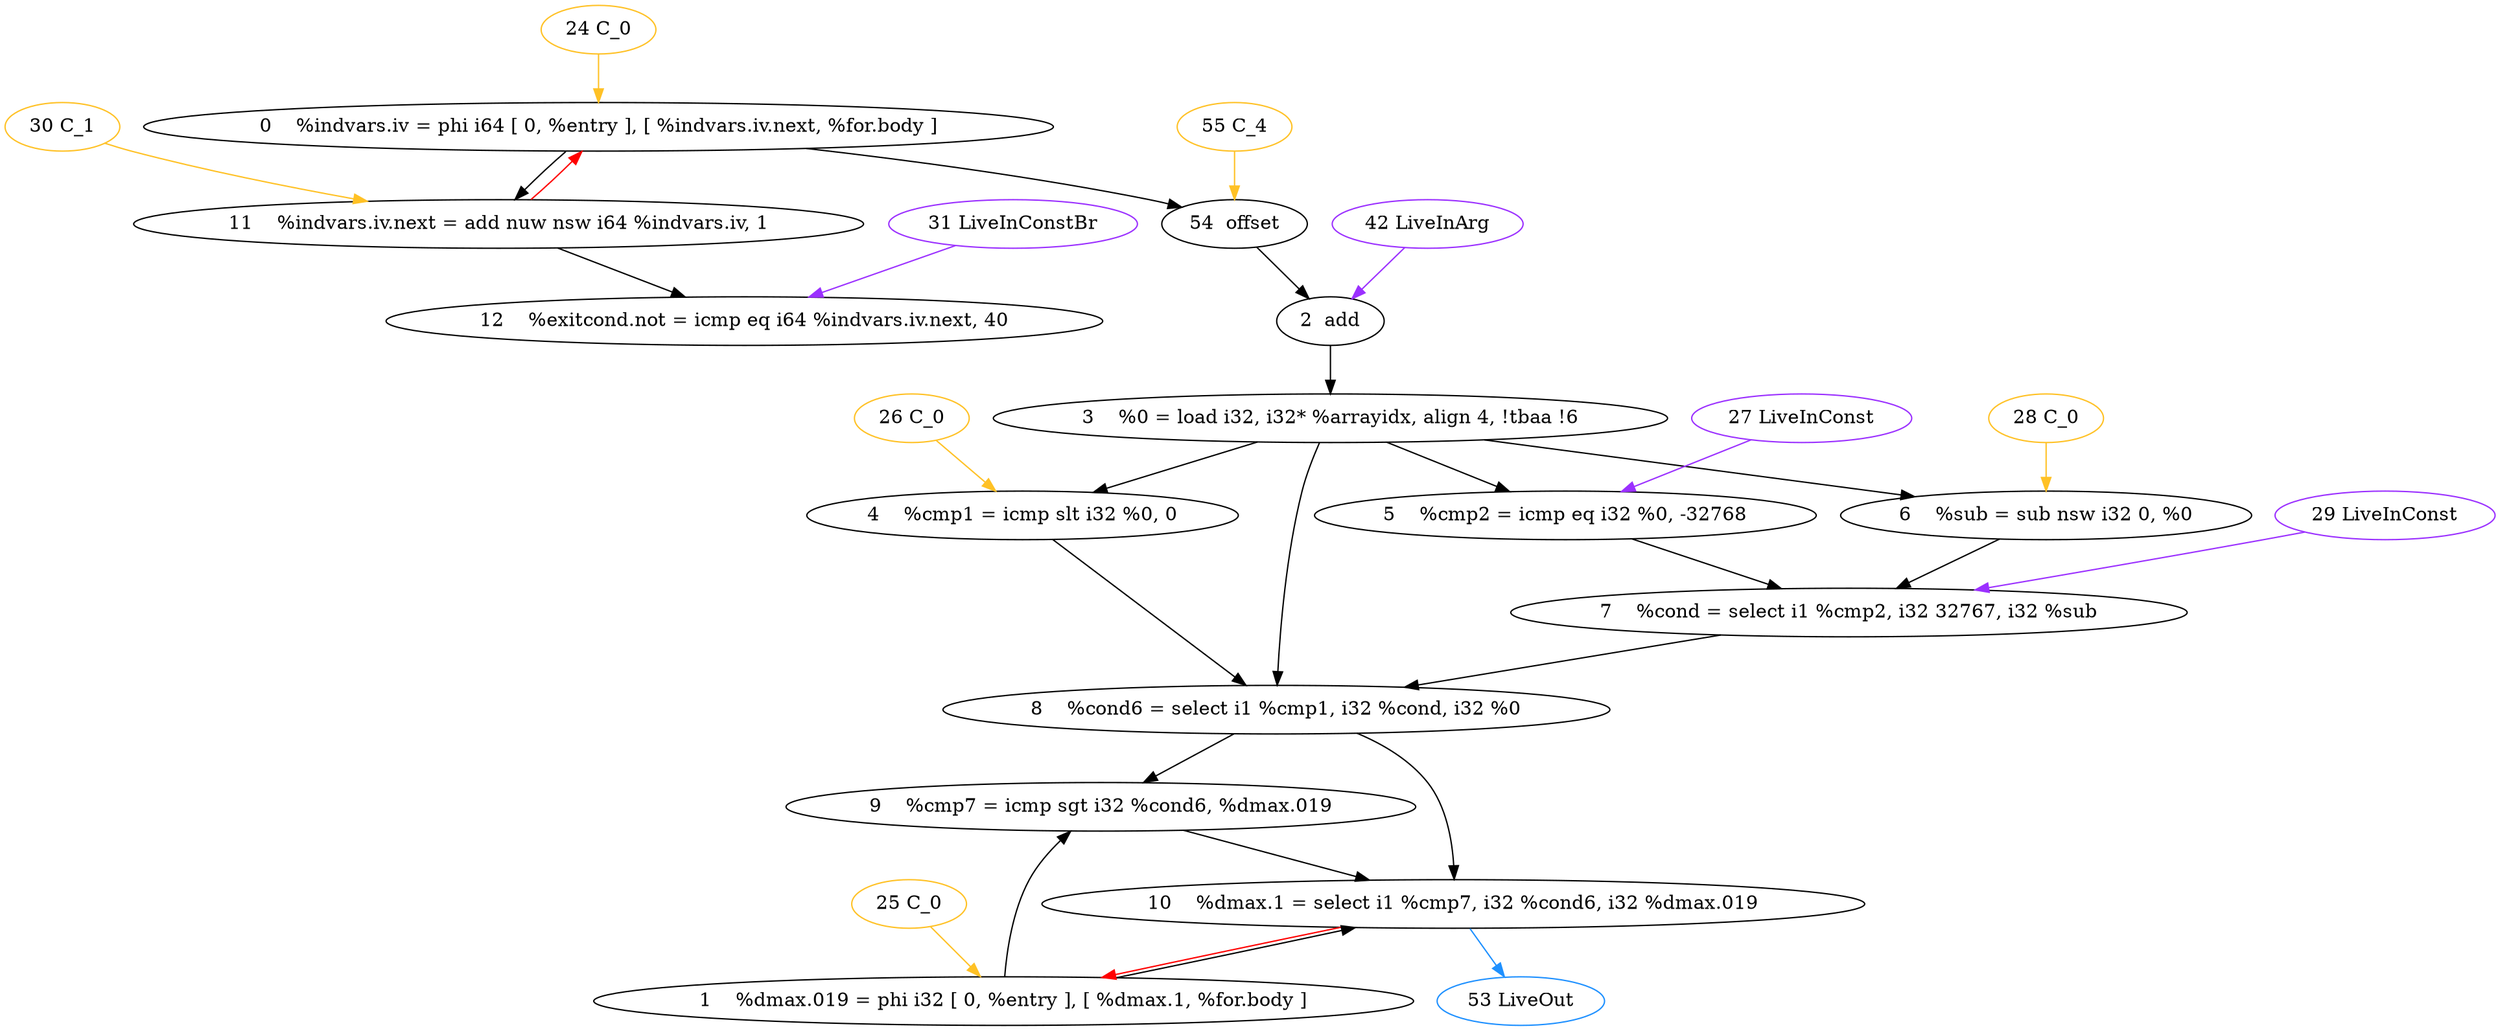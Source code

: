 digraph gsm1 { 
{
 compound=true;
0 [color=black, label="0    %indvars.iv = phi i64 [ 0, %entry ], [ %indvars.iv.next, %for.body ]"];

1 [color=black, label="1    %dmax.019 = phi i32 [ 0, %entry ], [ %dmax.1, %for.body ]"];

2 [color=black, label="2  add"];

3 [color=black, label="3    %0 = load i32, i32* %arrayidx, align 4, !tbaa !6"];

4 [color=black, label="4    %cmp1 = icmp slt i32 %0, 0"];

5 [color=black, label="5    %cmp2 = icmp eq i32 %0, -32768"];

6 [color=black, label="6    %sub = sub nsw i32 0, %0"];

7 [color=black, label="7    %cond = select i1 %cmp2, i32 32767, i32 %sub"];

8 [color=black, label="8    %cond6 = select i1 %cmp1, i32 %cond, i32 %0"];

9 [color=black, label="9    %cmp7 = icmp sgt i32 %cond6, %dmax.019"];

10 [color=black, label="10    %dmax.1 = select i1 %cmp7, i32 %cond6, i32 %dmax.019"];

11 [color=black, label="11    %indvars.iv.next = add nuw nsw i64 %indvars.iv, 1"];

12 [color=black, label="12    %exitcond.not = icmp eq i64 %indvars.iv.next, 40"];

54 [color=black, label="54  offset"];
0 -> 11
0 -> 54
1 -> 10
1 -> 9
2 -> 3
3 -> 8
3 -> 6
3 -> 5
3 -> 4
4 -> 8
5 -> 7
6 -> 7
7 -> 8
8 -> 10
8 -> 9
9 -> 10
10 -> 1 [color=red]
11 -> 12
11 -> 0 [color=red]
54 -> 2

24 [color=goldenrod1, label="24 C_0"];

25 [color=goldenrod1, label="25 C_0"];

26 [color=goldenrod1, label="26 C_0"];

28 [color=goldenrod1, label="28 C_0"];

30 [color=goldenrod1, label="30 C_1"];

55 [color=goldenrod1, label="55 C_4"];

27 [color=purple1, label="27 LiveInConst"];

29 [color=purple1, label="29 LiveInConst"];

31 [color=purple1, label="31 LiveInConstBr"];

42 [color=purple1, label="42 LiveInArg"];

53 [color=dodgerblue1, label="53 LiveOut"];
27 -> 5 [color=purple1]
29 -> 7 [color=purple1]
31 -> 12 [color=purple1]
42 -> 2 [color=purple1]
10 -> 53 [color=dodgerblue1]
24 -> 0 [color=goldenrod1]
25 -> 1 [color=goldenrod1]
26 -> 4 [color=goldenrod1]
28 -> 6 [color=goldenrod1]
30 -> 11 [color=goldenrod1]
55 -> 54 [color=goldenrod1]

}

}